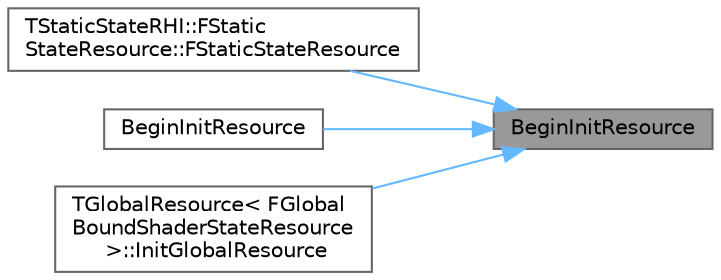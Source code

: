digraph "BeginInitResource"
{
 // INTERACTIVE_SVG=YES
 // LATEX_PDF_SIZE
  bgcolor="transparent";
  edge [fontname=Helvetica,fontsize=10,labelfontname=Helvetica,labelfontsize=10];
  node [fontname=Helvetica,fontsize=10,shape=box,height=0.2,width=0.4];
  rankdir="RL";
  Node1 [id="Node000001",label="BeginInitResource",height=0.2,width=0.4,color="gray40", fillcolor="grey60", style="filled", fontcolor="black",tooltip="Sends a message to the rendering thread to initialize a resource."];
  Node1 -> Node2 [id="edge1_Node000001_Node000002",dir="back",color="steelblue1",style="solid",tooltip=" "];
  Node2 [id="Node000002",label="TStaticStateRHI::FStatic\lStateResource::FStaticStateResource",height=0.2,width=0.4,color="grey40", fillcolor="white", style="filled",URL="$db/d2e/classTStaticStateRHI_1_1FStaticStateResource.html#a9278284f4c8bfff112b8aea0bf2c4ae7",tooltip=" "];
  Node1 -> Node3 [id="edge2_Node000001_Node000003",dir="back",color="steelblue1",style="solid",tooltip=" "];
  Node3 [id="Node000003",label="BeginInitResource",height=0.2,width=0.4,color="grey40", fillcolor="white", style="filled",URL="$d1/ddb/RenderResource_8h.html#ae4ec65c623dbbf7ba41b93947b0fb6d0",tooltip=" "];
  Node1 -> Node4 [id="edge3_Node000001_Node000004",dir="back",color="steelblue1",style="solid",tooltip=" "];
  Node4 [id="Node000004",label="TGlobalResource\< FGlobal\lBoundShaderStateResource\l \>::InitGlobalResource",height=0.2,width=0.4,color="grey40", fillcolor="white", style="filled",URL="$d5/dd5/classTGlobalResource.html#a321de906ce2ba59dc690e02994fb0e97",tooltip=" "];
}
